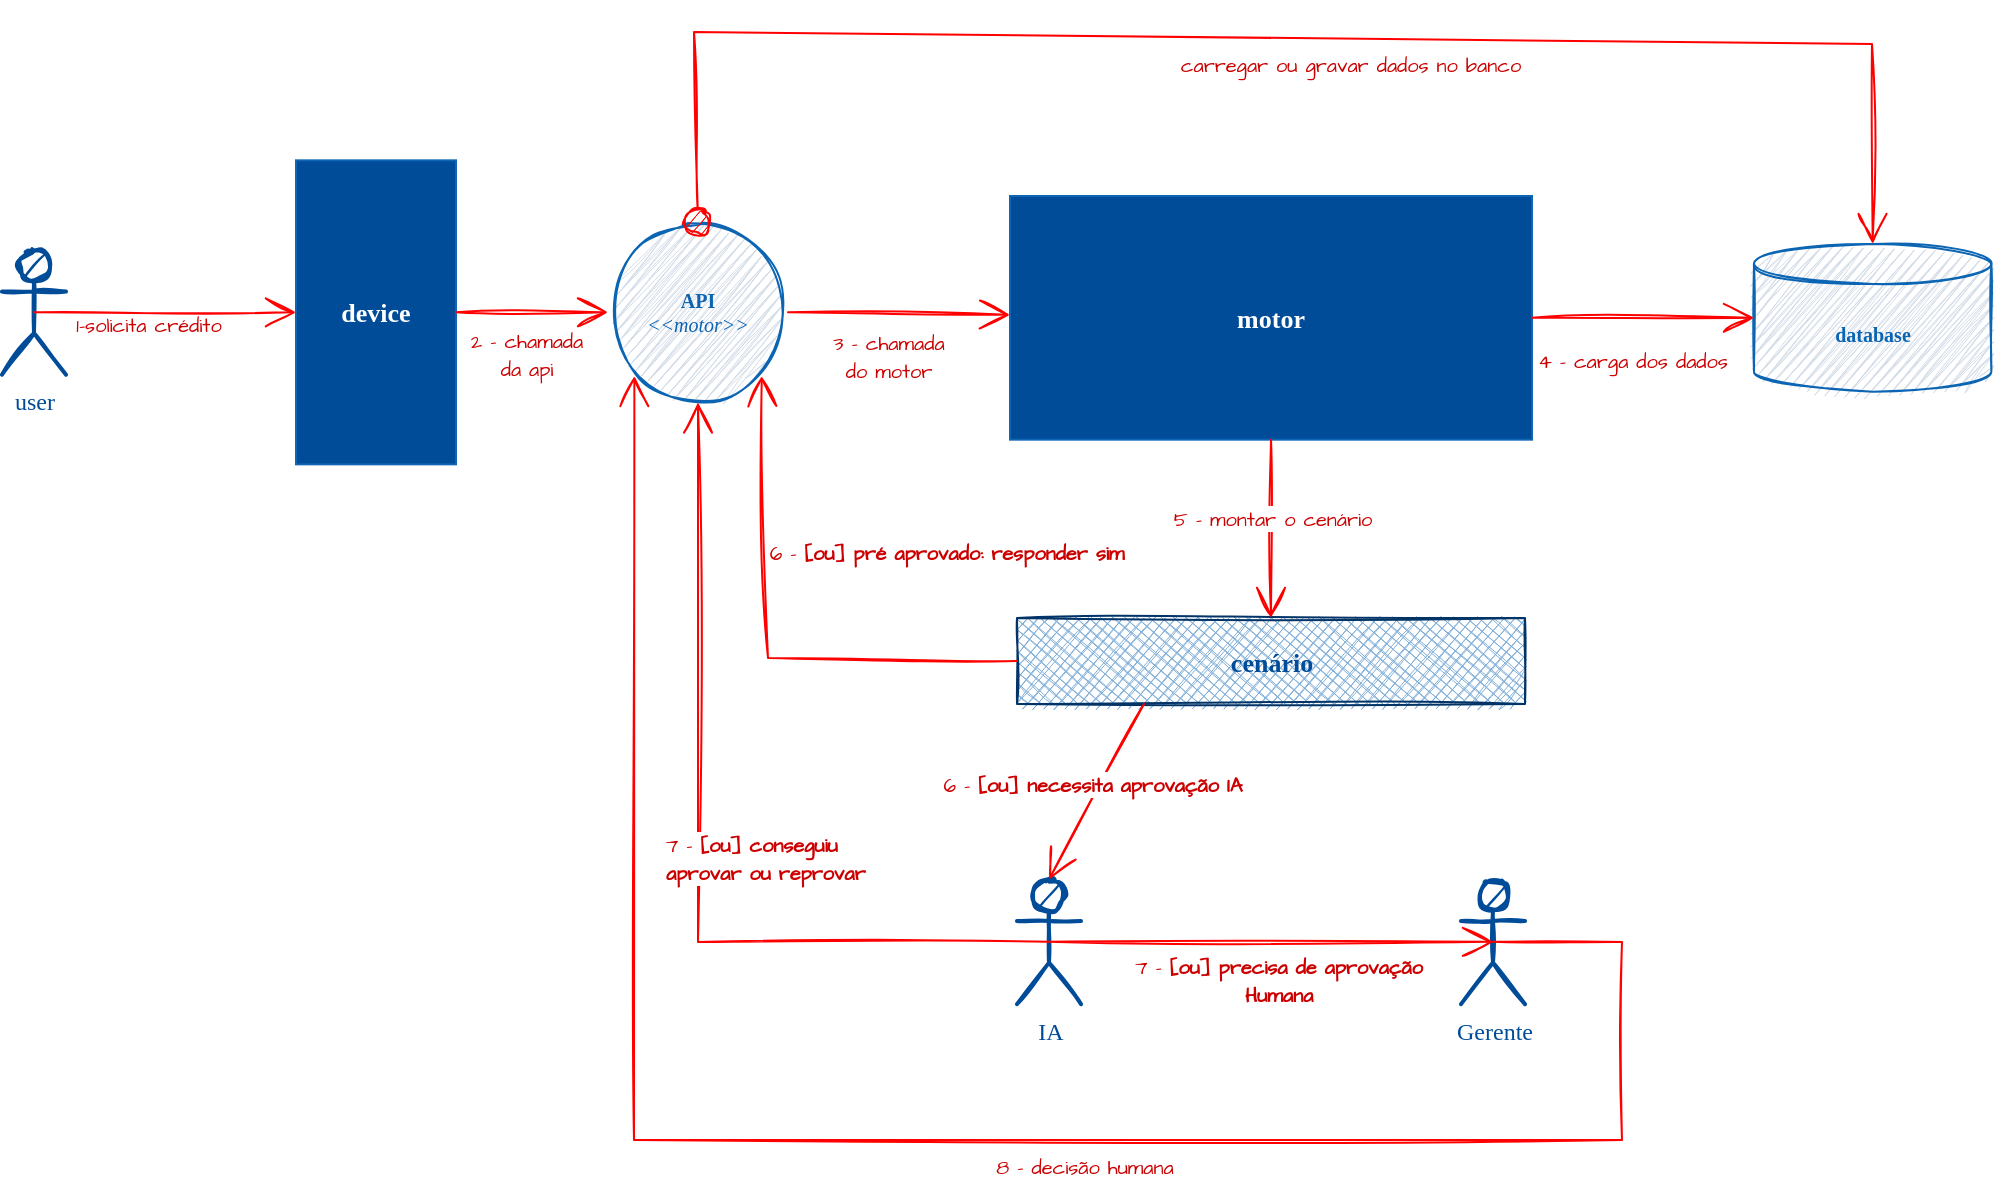<mxfile version="26.1.1" pages="2">
  <diagram name="Negócio" id="ts6gibh3JYy6e3YY7QaK">
    <mxGraphModel dx="1301" dy="606" grid="0" gridSize="10" guides="1" tooltips="1" connect="1" arrows="1" fold="1" page="1" pageScale="1" pageWidth="4681" pageHeight="3300" math="0" shadow="0">
      <root>
        <mxCell id="0" />
        <mxCell id="1" parent="0" />
        <mxCell id="Jtuc3JninZOr9tfP48_Q-1" value="&lt;font color=&quot;#004c99&quot;&gt;user&lt;/font&gt;" style="shape=umlActor;verticalLabelPosition=bottom;verticalAlign=top;html=1;outlineConnect=0;glass=0;labelBackgroundColor=none;fontSize=12;fontColor=#004285;strokeColor=#004C99;strokeWidth=2;fillColor=#004C99;fontFamily=Comic Sans MS;sketch=1;" vertex="1" parent="1">
          <mxGeometry x="442.0" y="198.0" width="32" height="62.34" as="geometry" />
        </mxCell>
        <mxCell id="Jtuc3JninZOr9tfP48_Q-2" value="&lt;div style=&quot;&quot;&gt;&lt;span style=&quot;background-color: transparent; color: light-dark(rgb(255, 255, 255), rgb(18, 18, 18));&quot;&gt;device&lt;/span&gt;&lt;/div&gt;" style="rounded=0;whiteSpace=wrap;html=1;fillColor=#004C99;strokeColor=light-dark(#0d65b3, #ededed);fontFamily=Comic Sans MS;fontColor=#FFFFFF;gradientColor=none;strokeWidth=1;fontStyle=1;fontSize=13;verticalAlign=middle;align=center;glass=0;fillStyle=auto;" vertex="1" parent="1">
          <mxGeometry x="589" y="153.17" width="80" height="152" as="geometry" />
        </mxCell>
        <mxCell id="Jtuc3JninZOr9tfP48_Q-3" value="&lt;span style=&quot;font-size: 10px&quot;&gt;API&lt;br&gt;&lt;i style=&quot;font-weight: normal;&quot;&gt;&amp;lt;&amp;lt;motor&amp;gt;&amp;gt;&lt;/i&gt;&lt;/span&gt;" style="ellipse;whiteSpace=wrap;html=1;fontFamily=Comic Sans MS;fontSize=10;fontColor=#0C65B3;align=center;strokeColor=#0C65B3;fillColor=#D3DCE8;sketch=1;gradientColor=#ffffff;strokeWidth=1;fontStyle=1;rounded=0;fillStyle=zigzag;" vertex="1" parent="1">
          <mxGeometry x="745" y="184.17" width="90" height="90" as="geometry" />
        </mxCell>
        <mxCell id="Jtuc3JninZOr9tfP48_Q-4" value="&lt;div style=&quot;&quot;&gt;&lt;span style=&quot;background-color: transparent; color: light-dark(rgb(255, 255, 255), rgb(18, 18, 18));&quot;&gt;motor&lt;/span&gt;&lt;/div&gt;" style="rounded=0;whiteSpace=wrap;html=1;fillColor=#004C99;strokeColor=light-dark(#0d65b3, #ededed);fontFamily=Comic Sans MS;fontColor=#FFFFFF;gradientColor=none;strokeWidth=1;fontStyle=1;fontSize=13;verticalAlign=middle;align=center;glass=0;fillStyle=auto;" vertex="1" parent="1">
          <mxGeometry x="946" y="171" width="261" height="121.83" as="geometry" />
        </mxCell>
        <mxCell id="Jtuc3JninZOr9tfP48_Q-5" value="&lt;span style=&quot;font-size: 13px;&quot;&gt;cenário&lt;br style=&quot;font-size: 13px;&quot;&gt;&lt;/span&gt;" style="rounded=0;whiteSpace=wrap;html=1;fillColor=#80AFD9;strokeColor=#003366;fontFamily=Comic Sans MS;sketch=1;fontColor=#004C99;gradientColor=#004C99;strokeWidth=1;fontStyle=1;fontSize=13;verticalAlign=middle;align=center;glass=0;fillStyle=cross-hatch;" vertex="1" parent="1">
          <mxGeometry x="949.5" y="382" width="254" height="43" as="geometry" />
        </mxCell>
        <mxCell id="Jtuc3JninZOr9tfP48_Q-6" value="&lt;font color=&quot;#004c99&quot;&gt;IA&lt;/font&gt;" style="shape=umlActor;verticalLabelPosition=bottom;verticalAlign=top;html=1;outlineConnect=0;glass=0;labelBackgroundColor=none;fontSize=12;fontColor=#004285;strokeColor=#004C99;strokeWidth=2;fillColor=#004C99;fontFamily=Comic Sans MS;sketch=1;" vertex="1" parent="1">
          <mxGeometry x="949.5" y="512.75" width="32" height="62.34" as="geometry" />
        </mxCell>
        <mxCell id="Jtuc3JninZOr9tfP48_Q-9" value="&lt;font color=&quot;#004c99&quot;&gt;Gerente&lt;/font&gt;" style="shape=umlActor;verticalLabelPosition=bottom;verticalAlign=top;html=1;outlineConnect=0;glass=0;labelBackgroundColor=none;fontSize=12;fontColor=#004285;strokeColor=#004C99;strokeWidth=2;fillColor=#004C99;fontFamily=Comic Sans MS;sketch=1;" vertex="1" parent="1">
          <mxGeometry x="1171.5" y="512.75" width="32" height="62.34" as="geometry" />
        </mxCell>
        <mxCell id="Jtuc3JninZOr9tfP48_Q-13" value="&lt;span style=&quot;font-size: 10px&quot;&gt;database&lt;br style=&quot;font-size: 10px&quot;&gt;&lt;/span&gt;" style="shape=cylinder3;whiteSpace=wrap;html=1;boundedLbl=1;backgroundOutline=1;size=10;fontFamily=Comic Sans MS;fontSize=10;fontColor=#0C65B3;align=center;strokeColor=#0C65B3;strokeWidth=1;fillColor=#D3DCE8;gradientColor=#ffffff;sketch=1;fontStyle=1;rounded=0;fillStyle=zigzag;" vertex="1" parent="1">
          <mxGeometry x="1318" y="194.99" width="118.68" height="73.84" as="geometry" />
        </mxCell>
        <mxCell id="Jtuc3JninZOr9tfP48_Q-15" value="" style="endArrow=open;html=1;rounded=0;fontFamily=Comic Sans MS;fontSize=12;fontColor=#330066;endFill=0;endSize=13;startSize=13;strokeWidth=1;entryX=0;entryY=0.5;entryDx=0;entryDy=0;strokeColor=#FF0000;exitX=0.5;exitY=0.5;exitDx=0;exitDy=0;sketch=1;exitPerimeter=0;" edge="1" parent="1" source="Jtuc3JninZOr9tfP48_Q-1" target="Jtuc3JninZOr9tfP48_Q-2">
          <mxGeometry width="50" height="50" relative="1" as="geometry">
            <mxPoint x="768.63" y="312" as="sourcePoint" />
            <mxPoint x="486.0" y="440.31" as="targetPoint" />
            <Array as="points" />
          </mxGeometry>
        </mxCell>
        <mxCell id="Jtuc3JninZOr9tfP48_Q-20" value="&lt;font style=&quot;color: rgb(204, 0, 0); font-size: 10px;&quot;&gt;1-solicita crédito&amp;nbsp;&lt;/font&gt;" style="edgeLabel;html=1;align=center;verticalAlign=middle;resizable=0;points=[];sketch=1;hachureGap=4;jiggle=2;curveFitting=1;fontFamily=Architects Daughter;fontSource=https%3A%2F%2Ffonts.googleapis.com%2Fcss%3Ffamily%3DArchitects%2BDaughter;labelBackgroundColor=none;" vertex="1" connectable="0" parent="Jtuc3JninZOr9tfP48_Q-15">
          <mxGeometry x="-0.139" y="1" relative="1" as="geometry">
            <mxPoint x="2" y="7" as="offset" />
          </mxGeometry>
        </mxCell>
        <mxCell id="Jtuc3JninZOr9tfP48_Q-21" value="" style="endArrow=open;html=1;rounded=0;fontFamily=Comic Sans MS;fontSize=12;fontColor=#330066;endFill=0;endSize=13;startSize=13;strokeWidth=1;strokeColor=#FF0000;exitX=1;exitY=0.5;exitDx=0;exitDy=0;sketch=1;" edge="1" parent="1" source="Jtuc3JninZOr9tfP48_Q-2" target="Jtuc3JninZOr9tfP48_Q-3">
          <mxGeometry width="50" height="50" relative="1" as="geometry">
            <mxPoint x="468" y="239" as="sourcePoint" />
            <mxPoint x="599" y="239" as="targetPoint" />
            <Array as="points" />
          </mxGeometry>
        </mxCell>
        <mxCell id="Jtuc3JninZOr9tfP48_Q-22" value="&lt;font style=&quot;color: rgb(204, 0, 0); font-size: 10px;&quot;&gt;2 - chamada&lt;br&gt;da api&lt;/font&gt;" style="edgeLabel;html=1;align=center;verticalAlign=middle;resizable=0;points=[];sketch=1;hachureGap=4;jiggle=2;curveFitting=1;fontFamily=Architects Daughter;fontSource=https%3A%2F%2Ffonts.googleapis.com%2Fcss%3Ffamily%3DArchitects%2BDaughter;labelBackgroundColor=none;spacing=0;" vertex="1" connectable="0" parent="Jtuc3JninZOr9tfP48_Q-21">
          <mxGeometry x="-0.139" y="1" relative="1" as="geometry">
            <mxPoint x="2" y="22" as="offset" />
          </mxGeometry>
        </mxCell>
        <mxCell id="Jtuc3JninZOr9tfP48_Q-23" value="" style="endArrow=open;html=1;rounded=0;fontFamily=Comic Sans MS;fontSize=12;fontColor=#330066;endFill=0;endSize=13;startSize=13;strokeWidth=1;strokeColor=#FF0000;exitX=1;exitY=0.5;exitDx=0;exitDy=0;sketch=1;" edge="1" parent="1" source="Jtuc3JninZOr9tfP48_Q-3" target="Jtuc3JninZOr9tfP48_Q-4">
          <mxGeometry width="50" height="50" relative="1" as="geometry">
            <mxPoint x="679" y="239" as="sourcePoint" />
            <mxPoint x="755" y="240" as="targetPoint" />
            <Array as="points" />
          </mxGeometry>
        </mxCell>
        <mxCell id="Jtuc3JninZOr9tfP48_Q-24" value="&lt;font style=&quot;color: rgb(204, 0, 0); font-size: 10px;&quot;&gt;3 - chamada&lt;br&gt;do motor&lt;/font&gt;" style="edgeLabel;html=1;align=center;verticalAlign=middle;resizable=0;points=[];sketch=1;hachureGap=4;jiggle=2;curveFitting=1;fontFamily=Architects Daughter;fontSource=https%3A%2F%2Ffonts.googleapis.com%2Fcss%3Ffamily%3DArchitects%2BDaughter;labelBackgroundColor=none;spacing=0;" vertex="1" connectable="0" parent="Jtuc3JninZOr9tfP48_Q-23">
          <mxGeometry x="-0.139" y="1" relative="1" as="geometry">
            <mxPoint x="2" y="22" as="offset" />
          </mxGeometry>
        </mxCell>
        <mxCell id="Jtuc3JninZOr9tfP48_Q-25" value="" style="endArrow=open;html=1;rounded=0;fontFamily=Comic Sans MS;fontSize=12;fontColor=#330066;endFill=0;endSize=13;startSize=13;strokeWidth=1;strokeColor=#FF0000;sketch=1;exitX=1;exitY=0.5;exitDx=0;exitDy=0;" edge="1" parent="1" source="Jtuc3JninZOr9tfP48_Q-4" target="Jtuc3JninZOr9tfP48_Q-13">
          <mxGeometry width="50" height="50" relative="1" as="geometry">
            <mxPoint x="1206" y="232" as="sourcePoint" />
            <mxPoint x="956" y="240" as="targetPoint" />
            <Array as="points" />
          </mxGeometry>
        </mxCell>
        <mxCell id="Jtuc3JninZOr9tfP48_Q-26" value="&lt;font style=&quot;color: rgb(204, 0, 0); font-size: 10px;&quot;&gt;4 - carga dos dados&lt;/font&gt;" style="edgeLabel;html=1;align=center;verticalAlign=middle;resizable=0;points=[];sketch=1;hachureGap=4;jiggle=2;curveFitting=1;fontFamily=Architects Daughter;fontSource=https%3A%2F%2Ffonts.googleapis.com%2Fcss%3Ffamily%3DArchitects%2BDaughter;labelBackgroundColor=none;spacing=0;" vertex="1" connectable="0" parent="Jtuc3JninZOr9tfP48_Q-25">
          <mxGeometry x="-0.139" y="1" relative="1" as="geometry">
            <mxPoint x="2" y="22" as="offset" />
          </mxGeometry>
        </mxCell>
        <mxCell id="Jtuc3JninZOr9tfP48_Q-27" value="" style="endArrow=open;html=1;rounded=0;fontFamily=Comic Sans MS;fontSize=12;fontColor=#330066;endFill=0;endSize=13;startSize=13;strokeWidth=1;strokeColor=#FF0000;sketch=1;exitX=0.5;exitY=1;exitDx=0;exitDy=0;entryX=0.5;entryY=0;entryDx=0;entryDy=0;" edge="1" parent="1" source="Jtuc3JninZOr9tfP48_Q-4" target="Jtuc3JninZOr9tfP48_Q-5">
          <mxGeometry width="50" height="50" relative="1" as="geometry">
            <mxPoint x="1217" y="242" as="sourcePoint" />
            <mxPoint x="1328" y="242" as="targetPoint" />
            <Array as="points" />
          </mxGeometry>
        </mxCell>
        <mxCell id="Jtuc3JninZOr9tfP48_Q-28" value="&lt;font style=&quot;color: rgb(204, 0, 0); font-size: 10px;&quot;&gt;5 - montar o cenário&lt;/font&gt;" style="edgeLabel;html=1;align=center;verticalAlign=middle;resizable=0;points=[];sketch=1;hachureGap=4;jiggle=2;curveFitting=1;fontFamily=Architects Daughter;fontSource=https%3A%2F%2Ffonts.googleapis.com%2Fcss%3Ffamily%3DArchitects%2BDaughter;labelBackgroundColor=default;spacing=0;" vertex="1" connectable="0" parent="Jtuc3JninZOr9tfP48_Q-27">
          <mxGeometry x="-0.139" y="1" relative="1" as="geometry">
            <mxPoint x="-1" as="offset" />
          </mxGeometry>
        </mxCell>
        <mxCell id="Jtuc3JninZOr9tfP48_Q-29" value="" style="endArrow=open;html=1;rounded=0;fontFamily=Comic Sans MS;fontSize=12;fontColor=#330066;endFill=0;endSize=13;startSize=13;strokeWidth=1;strokeColor=#FF0000;sketch=1;exitX=0;exitY=0.5;exitDx=0;exitDy=0;entryX=1;entryY=1;entryDx=0;entryDy=0;" edge="1" parent="1" source="Jtuc3JninZOr9tfP48_Q-5" target="Jtuc3JninZOr9tfP48_Q-3">
          <mxGeometry width="50" height="50" relative="1" as="geometry">
            <mxPoint x="848" y="379" as="sourcePoint" />
            <mxPoint x="848" y="468" as="targetPoint" />
            <Array as="points">
              <mxPoint x="825" y="402" />
            </Array>
          </mxGeometry>
        </mxCell>
        <mxCell id="Jtuc3JninZOr9tfP48_Q-30" value="&lt;font style=&quot;color: rgb(204, 0, 0); font-size: 10px;&quot;&gt;6 - &lt;b&gt;[ou] pré aprovado: responder sim&lt;/b&gt;&lt;/font&gt;" style="edgeLabel;html=1;align=center;verticalAlign=middle;resizable=0;points=[];sketch=1;hachureGap=4;jiggle=2;curveFitting=1;fontFamily=Architects Daughter;fontSource=https%3A%2F%2Ffonts.googleapis.com%2Fcss%3Ffamily%3DArchitects%2BDaughter;labelBackgroundColor=default;spacing=0;" vertex="1" connectable="0" parent="Jtuc3JninZOr9tfP48_Q-29">
          <mxGeometry x="-0.139" y="1" relative="1" as="geometry">
            <mxPoint x="79" y="-54" as="offset" />
          </mxGeometry>
        </mxCell>
        <mxCell id="Jtuc3JninZOr9tfP48_Q-31" value="" style="endArrow=open;html=1;rounded=0;fontFamily=Comic Sans MS;fontSize=12;fontColor=#330066;endFill=0;endSize=13;startSize=13;strokeWidth=1;strokeColor=#FF0000;sketch=1;exitX=0.25;exitY=1;exitDx=0;exitDy=0;entryX=0.5;entryY=0;entryDx=0;entryDy=0;entryPerimeter=0;" edge="1" parent="1" source="Jtuc3JninZOr9tfP48_Q-5" target="Jtuc3JninZOr9tfP48_Q-6">
          <mxGeometry width="50" height="50" relative="1" as="geometry">
            <mxPoint x="960" y="413" as="sourcePoint" />
            <mxPoint x="800" y="284" as="targetPoint" />
            <Array as="points" />
          </mxGeometry>
        </mxCell>
        <mxCell id="Jtuc3JninZOr9tfP48_Q-32" value="&lt;font style=&quot;color: rgb(204, 0, 0); font-size: 10px;&quot;&gt;6 - &lt;b&gt;[ou] necessita aprovação IA&lt;/b&gt;&lt;/font&gt;" style="edgeLabel;html=1;align=center;verticalAlign=middle;resizable=0;points=[];sketch=1;hachureGap=4;jiggle=2;curveFitting=1;fontFamily=Architects Daughter;fontSource=https%3A%2F%2Ffonts.googleapis.com%2Fcss%3Ffamily%3DArchitects%2BDaughter;labelBackgroundColor=default;spacing=0;" vertex="1" connectable="0" parent="Jtuc3JninZOr9tfP48_Q-31">
          <mxGeometry x="-0.139" y="1" relative="1" as="geometry">
            <mxPoint x="-7" y="1" as="offset" />
          </mxGeometry>
        </mxCell>
        <mxCell id="Jtuc3JninZOr9tfP48_Q-33" value="" style="endArrow=open;html=1;rounded=0;fontFamily=Comic Sans MS;fontSize=12;fontColor=#330066;endFill=0;endSize=13;startSize=13;strokeWidth=1;strokeColor=#FF0000;sketch=1;exitX=0.5;exitY=0.5;exitDx=0;exitDy=0;exitPerimeter=0;entryX=0.5;entryY=1;entryDx=0;entryDy=0;" edge="1" parent="1" source="Jtuc3JninZOr9tfP48_Q-6" target="Jtuc3JninZOr9tfP48_Q-3">
          <mxGeometry width="50" height="50" relative="1" as="geometry">
            <mxPoint x="1109" y="555" as="sourcePoint" />
            <mxPoint x="818" y="547" as="targetPoint" />
            <Array as="points">
              <mxPoint x="790" y="544" />
            </Array>
          </mxGeometry>
        </mxCell>
        <mxCell id="Jtuc3JninZOr9tfP48_Q-34" value="&lt;font style=&quot;color: rgb(204, 0, 0); font-size: 10px;&quot;&gt;7 - &lt;b&gt;[ou] conseguiu &lt;br&gt;aprovar ou reprovar&lt;/b&gt;&lt;/font&gt;" style="edgeLabel;html=1;align=left;verticalAlign=middle;resizable=0;points=[];sketch=1;hachureGap=4;jiggle=2;curveFitting=1;fontFamily=Architects Daughter;fontSource=https%3A%2F%2Ffonts.googleapis.com%2Fcss%3Ffamily%3DArchitects%2BDaughter;labelBackgroundColor=default;spacing=0;" vertex="1" connectable="0" parent="Jtuc3JninZOr9tfP48_Q-33">
          <mxGeometry x="-0.139" y="1" relative="1" as="geometry">
            <mxPoint x="-15" y="-26" as="offset" />
          </mxGeometry>
        </mxCell>
        <mxCell id="Jtuc3JninZOr9tfP48_Q-35" value="" style="endArrow=open;html=1;rounded=0;fontFamily=Comic Sans MS;fontSize=12;fontColor=#330066;endFill=0;endSize=13;startSize=13;strokeWidth=1;strokeColor=#FF0000;sketch=1;exitX=0.5;exitY=0.5;exitDx=0;exitDy=0;exitPerimeter=0;entryX=0.5;entryY=0.5;entryDx=0;entryDy=0;entryPerimeter=0;" edge="1" parent="1" source="Jtuc3JninZOr9tfP48_Q-6" target="Jtuc3JninZOr9tfP48_Q-9">
          <mxGeometry width="50" height="50" relative="1" as="geometry">
            <mxPoint x="976" y="554" as="sourcePoint" />
            <mxPoint x="800" y="284" as="targetPoint" />
            <Array as="points" />
          </mxGeometry>
        </mxCell>
        <mxCell id="Jtuc3JninZOr9tfP48_Q-36" value="&lt;font style=&quot;color: rgb(204, 0, 0); font-size: 10px;&quot;&gt;7 - &lt;b&gt;[ou] precisa de aprovação&lt;br&gt;Humana&lt;/b&gt;&lt;/font&gt;" style="edgeLabel;html=1;align=center;verticalAlign=middle;resizable=0;points=[];sketch=1;hachureGap=4;jiggle=2;curveFitting=1;fontFamily=Architects Daughter;fontSource=https%3A%2F%2Ffonts.googleapis.com%2Fcss%3Ffamily%3DArchitects%2BDaughter;labelBackgroundColor=default;spacing=0;" vertex="1" connectable="0" parent="Jtuc3JninZOr9tfP48_Q-35">
          <mxGeometry x="-0.139" y="1" relative="1" as="geometry">
            <mxPoint x="19" y="20" as="offset" />
          </mxGeometry>
        </mxCell>
        <mxCell id="Jtuc3JninZOr9tfP48_Q-37" value="" style="endArrow=open;html=1;rounded=0;fontFamily=Comic Sans MS;fontSize=12;fontColor=#330066;endFill=0;endSize=13;startSize=13;strokeWidth=1;strokeColor=#FF0000;sketch=1;exitX=0.5;exitY=0.5;exitDx=0;exitDy=0;exitPerimeter=0;entryX=0;entryY=1;entryDx=0;entryDy=0;" edge="1" parent="1" source="Jtuc3JninZOr9tfP48_Q-9" target="Jtuc3JninZOr9tfP48_Q-3">
          <mxGeometry width="50" height="50" relative="1" as="geometry">
            <mxPoint x="976" y="554" as="sourcePoint" />
            <mxPoint x="800" y="284" as="targetPoint" />
            <Array as="points">
              <mxPoint x="1252" y="544" />
              <mxPoint x="1252" y="643" />
              <mxPoint x="758" y="643" />
            </Array>
          </mxGeometry>
        </mxCell>
        <mxCell id="Jtuc3JninZOr9tfP48_Q-38" value="&lt;font color=&quot;#cc0000&quot;&gt;&lt;span style=&quot;font-size: 10px;&quot;&gt;8 - decisão humana&lt;/span&gt;&lt;/font&gt;" style="edgeLabel;html=1;align=center;verticalAlign=middle;resizable=0;points=[];sketch=1;hachureGap=4;jiggle=2;curveFitting=1;fontFamily=Architects Daughter;fontSource=https%3A%2F%2Ffonts.googleapis.com%2Fcss%3Ffamily%3DArchitects%2BDaughter;labelBackgroundColor=default;spacing=0;" vertex="1" connectable="0" parent="Jtuc3JninZOr9tfP48_Q-37">
          <mxGeometry x="-0.139" y="1" relative="1" as="geometry">
            <mxPoint x="15" y="12" as="offset" />
          </mxGeometry>
        </mxCell>
        <mxCell id="Jtuc3JninZOr9tfP48_Q-39" value="" style="endArrow=open;html=1;rounded=0;fontFamily=Comic Sans MS;fontSize=12;fontColor=#330066;endFill=0;endSize=13;startSize=13;strokeWidth=1;strokeColor=#FF0000;sketch=1;exitX=0.5;exitY=0;exitDx=0;exitDy=0;entryX=0.5;entryY=0;entryDx=0;entryDy=0;entryPerimeter=0;startArrow=oval;startFill=1;" edge="1" parent="1" source="Jtuc3JninZOr9tfP48_Q-3" target="Jtuc3JninZOr9tfP48_Q-13">
          <mxGeometry width="50" height="50" relative="1" as="geometry">
            <mxPoint x="1021" y="254" as="sourcePoint" />
            <mxPoint x="893" y="112" as="targetPoint" />
            <Array as="points">
              <mxPoint x="788" y="89" />
              <mxPoint x="1377" y="95" />
            </Array>
          </mxGeometry>
        </mxCell>
        <mxCell id="Jtuc3JninZOr9tfP48_Q-40" value="&lt;font color=&quot;#cc0000&quot;&gt;&lt;span style=&quot;font-size: 10px;&quot;&gt;carregar ou gravar dados no banco&lt;/span&gt;&lt;/font&gt;" style="edgeLabel;html=1;align=center;verticalAlign=middle;resizable=0;points=[];sketch=1;hachureGap=4;jiggle=2;curveFitting=1;fontFamily=Architects Daughter;fontSource=https%3A%2F%2Ffonts.googleapis.com%2Fcss%3Ffamily%3DArchitects%2BDaughter;labelBackgroundColor=default;spacing=0;" vertex="1" connectable="0" parent="Jtuc3JninZOr9tfP48_Q-39">
          <mxGeometry x="-0.139" y="1" relative="1" as="geometry">
            <mxPoint x="85" y="14" as="offset" />
          </mxGeometry>
        </mxCell>
      </root>
    </mxGraphModel>
  </diagram>
  <diagram id="gzpg7IO2vpJzQ9M2pOj6" name="arquitetura-lógica">
    <mxGraphModel dx="1301" dy="606" grid="0" gridSize="10" guides="1" tooltips="1" connect="1" arrows="1" fold="1" page="1" pageScale="1" pageWidth="4681" pageHeight="3300" math="0" shadow="0">
      <root>
        <mxCell id="0" />
        <mxCell id="1" parent="0" />
        <mxCell id="4nScNZqQflqdQ0Pjzw2d-30" value="&lt;font style=&quot;color: rgb(255, 255, 255); font-size: 34px;&quot;&gt;MOTOR DE REGRA DE APROVAÇÃO DE CRÉDITO&lt;/font&gt;" style="rounded=0;whiteSpace=wrap;html=1;fontFamily=Comic Sans MS;strokeWidth=2;fillStyle=solid;glass=0;fillColor=#003366;strokeColor=#004C99;fontColor=#004C99;verticalAlign=top;align=center;fontSize=10;fontStyle=1;spacingRight=4;sketch=1;curveFitting=1;jiggle=2;spacing=22;" vertex="1" parent="1">
          <mxGeometry x="372" y="126" width="1494" height="1375" as="geometry" />
        </mxCell>
        <mxCell id="xHZLoJLAVS14e9ULf8gA-8" value="&lt;font style=&quot;font-size: 15px&quot;&gt;integração&lt;/font&gt;" style="rounded=0;whiteSpace=wrap;html=1;fontFamily=Comic Sans MS;strokeWidth=2;fillStyle=solid;glass=0;fillColor=#FFFFFF;strokeColor=#CC0000;fontColor=#CC0000;verticalAlign=top;align=right;fontSize=10;fontStyle=1;spacingRight=4;sketch=1;curveFitting=1;jiggle=2;" vertex="1" parent="1">
          <mxGeometry x="614" y="488" width="1219" height="114" as="geometry" />
        </mxCell>
        <mxCell id="xHZLoJLAVS14e9ULf8gA-3" value="&lt;font style=&quot;font-size: 15px&quot;&gt;claud&lt;/font&gt;" style="rounded=0;whiteSpace=wrap;html=1;fontFamily=Comic Sans MS;strokeWidth=2;fillStyle=solid;glass=0;fillColor=#FFFFFF;strokeColor=#004C99;fontColor=#004C99;verticalAlign=top;align=right;fontSize=10;fontStyle=1;spacingRight=4;sketch=1;curveFitting=1;jiggle=2;" vertex="1" parent="1">
          <mxGeometry x="614" y="624" width="1218" height="845" as="geometry" />
        </mxCell>
        <mxCell id="vJflkeIlword77ANx0qj-1" value="&lt;div style=&quot;&quot;&gt;&lt;span style=&quot;background-color: transparent; color: light-dark(rgb(255, 255, 255), rgb(18, 18, 18));&quot;&gt;orquestrador de containeres&lt;/span&gt;&lt;/div&gt;" style="rounded=0;whiteSpace=wrap;html=1;fillColor=#004C99;strokeColor=light-dark(#0d65b3, #ededed);fontFamily=Comic Sans MS;fontColor=#FFFFFF;gradientColor=none;strokeWidth=1;fontStyle=1;fontSize=13;verticalAlign=middle;align=center;glass=0;fillStyle=auto;" vertex="1" parent="1">
          <mxGeometry x="661" y="904" width="135" height="95" as="geometry" />
        </mxCell>
        <mxCell id="vJflkeIlword77ANx0qj-2" value="&lt;span style=&quot;font-size: 15px;&quot;&gt;containeres&lt;/span&gt;" style="rounded=0;whiteSpace=wrap;html=1;sketch=1;fontFamily=Comic Sans MS;strokeWidth=2;fillStyle=solid;glass=1;fillColor=#FFFFFF;strokeColor=#004C99;fontColor=#004C99;verticalAlign=top;align=right;fontSize=10;fontStyle=1;spacingRight=4;dashed=1;" vertex="1" parent="1">
          <mxGeometry x="929" y="671" width="861" height="561" as="geometry" />
        </mxCell>
        <mxCell id="xHZLoJLAVS14e9ULf8gA-1" value="" style="endArrow=open;html=1;rounded=0;fontFamily=Comic Sans MS;fontSize=12;fontColor=#330066;endFill=0;endSize=13;startSize=13;strokeWidth=2;strokeColor=#FF0000;exitX=0;exitY=0.5;exitDx=0;exitDy=0;sketch=1;entryX=1;entryY=0.5;entryDx=0;entryDy=0;" edge="1" parent="1" source="vJflkeIlword77ANx0qj-2" target="vJflkeIlword77ANx0qj-1">
          <mxGeometry width="50" height="50" relative="1" as="geometry">
            <mxPoint x="944" y="685" as="sourcePoint" />
            <mxPoint x="1075" y="685" as="targetPoint" />
            <Array as="points" />
          </mxGeometry>
        </mxCell>
        <mxCell id="xHZLoJLAVS14e9ULf8gA-5" value="&lt;font style=&quot;font-size: 15px&quot;&gt;segurança&lt;/font&gt;" style="rounded=0;whiteSpace=wrap;html=1;fontFamily=Comic Sans MS;strokeWidth=2;fillStyle=solid;glass=0;fillColor=#FFFFFF;strokeColor=#006633;fontColor=#006633;verticalAlign=top;align=right;fontSize=10;fontStyle=1;spacingRight=4;sketch=1;curveFitting=1;jiggle=2;" vertex="1" parent="1">
          <mxGeometry x="614" y="352" width="1219" height="114" as="geometry" />
        </mxCell>
        <mxCell id="xHZLoJLAVS14e9ULf8gA-6" value="&lt;div style=&quot;&quot;&gt;&lt;span style=&quot;background-color: transparent; color: light-dark(rgb(255, 255, 255), rgb(18, 18, 18));&quot;&gt;segurança de borda&lt;/span&gt;&lt;/div&gt;" style="rounded=0;whiteSpace=wrap;html=1;fillColor=#006633;strokeColor=light-dark(#003300,#EDEDED);fontFamily=Comic Sans MS;fontColor=#FFFFFF;gradientColor=none;strokeWidth=1;fontStyle=1;fontSize=13;verticalAlign=middle;align=center;glass=0;fillStyle=auto;" vertex="1" parent="1">
          <mxGeometry x="675.5" y="385" width="744.5" height="60" as="geometry" />
        </mxCell>
        <mxCell id="xHZLoJLAVS14e9ULf8gA-7" value="&lt;div style=&quot;&quot;&gt;&lt;span style=&quot;background-color: transparent; color: light-dark(rgb(255, 255, 255), rgb(18, 18, 18));&quot;&gt;&amp;nbsp; &amp;nbsp;api gateway&lt;/span&gt;&lt;/div&gt;" style="rounded=0;whiteSpace=wrap;html=1;fillColor=#CC0000;strokeColor=light-dark(#660000,#EDEDED);fontFamily=Comic Sans MS;fontColor=#FFFFFF;gradientColor=none;strokeWidth=1;fontStyle=1;fontSize=13;verticalAlign=middle;align=left;glass=0;fillStyle=auto;" vertex="1" parent="1">
          <mxGeometry x="679.5" y="515" width="1106.5" height="60" as="geometry" />
        </mxCell>
        <mxCell id="xHZLoJLAVS14e9ULf8gA-9" value="&lt;font style=&quot;font-size: 15px&quot;&gt;cache&lt;/font&gt;" style="rounded=0;whiteSpace=wrap;html=1;fontFamily=Comic Sans MS;strokeWidth=2;fillStyle=solid;glass=0;fillColor=#FFFFFF;strokeColor=#CC0000;fontColor=#CC0000;verticalAlign=middle;align=center;fontSize=10;fontStyle=0;spacingRight=4;sketch=1;curveFitting=1;jiggle=2;" vertex="1" parent="1">
          <mxGeometry x="1355" y="523" width="100" height="44" as="geometry" />
        </mxCell>
        <mxCell id="xHZLoJLAVS14e9ULf8gA-10" value="&lt;font style=&quot;font-size: 15px&quot;&gt;autenticação&lt;/font&gt;" style="rounded=0;whiteSpace=wrap;html=1;fontFamily=Comic Sans MS;strokeWidth=2;fillStyle=solid;glass=0;fillColor=#FFFFFF;strokeColor=#CC0000;fontColor=#CC0000;verticalAlign=middle;align=center;fontSize=10;fontStyle=0;spacingRight=4;sketch=1;curveFitting=1;jiggle=2;" vertex="1" parent="1">
          <mxGeometry x="1637" y="523" width="100" height="44" as="geometry" />
        </mxCell>
        <mxCell id="xHZLoJLAVS14e9ULf8gA-11" value="&lt;font style=&quot;font-size: 15px&quot;&gt;autorização&lt;/font&gt;" style="rounded=0;whiteSpace=wrap;html=1;fontFamily=Comic Sans MS;strokeWidth=2;fillStyle=solid;glass=0;fillColor=#FFFFFF;strokeColor=#CC0000;fontColor=#CC0000;verticalAlign=middle;align=center;fontSize=10;fontStyle=0;spacingRight=4;sketch=1;curveFitting=1;jiggle=2;" vertex="1" parent="1">
          <mxGeometry x="1497" y="523" width="100" height="44" as="geometry" />
        </mxCell>
        <mxCell id="xHZLoJLAVS14e9ULf8gA-12" value="&lt;div style=&quot;&quot;&gt;&amp;nbsp;idp&lt;/div&gt;" style="rounded=0;whiteSpace=wrap;html=1;fillColor=#006633;strokeColor=light-dark(#003300,#EDEDED);fontFamily=Comic Sans MS;fontColor=#FFFFFF;gradientColor=none;strokeWidth=1;fontStyle=1;fontSize=13;verticalAlign=middle;align=left;glass=0;fillStyle=auto;" vertex="1" parent="1">
          <mxGeometry x="1430.25" y="385" width="357.75" height="60" as="geometry" />
        </mxCell>
        <mxCell id="xHZLoJLAVS14e9ULf8gA-14" value="&lt;font style=&quot;font-size: 15px&quot;&gt;autenticação&lt;/font&gt;" style="rounded=0;whiteSpace=wrap;html=1;fontFamily=Comic Sans MS;strokeWidth=2;fillStyle=solid;glass=0;fillColor=#FFFFFF;strokeColor=#006633;fontColor=#006633;verticalAlign=middle;align=center;fontSize=10;fontStyle=0;spacingRight=4;sketch=1;curveFitting=1;jiggle=2;" vertex="1" parent="1">
          <mxGeometry x="1637" y="393" width="100" height="44" as="geometry" />
        </mxCell>
        <mxCell id="xHZLoJLAVS14e9ULf8gA-15" value="&lt;font style=&quot;font-size: 15px&quot;&gt;autorização&lt;/font&gt;" style="rounded=0;whiteSpace=wrap;html=1;fontFamily=Comic Sans MS;strokeWidth=2;fillStyle=solid;glass=0;fillColor=#FFFFFF;strokeColor=#006633;fontColor=#006633;verticalAlign=middle;align=center;fontSize=10;fontStyle=0;spacingRight=4;sketch=1;curveFitting=1;jiggle=2;" vertex="1" parent="1">
          <mxGeometry x="1497" y="393" width="100" height="44" as="geometry" />
        </mxCell>
        <mxCell id="xHZLoJLAVS14e9ULf8gA-16" value="" style="endArrow=open;html=1;rounded=0;fontFamily=Comic Sans MS;fontSize=12;fontColor=#330066;endFill=0;endSize=13;startSize=13;strokeWidth=2;strokeColor=#FF33FF;exitX=0.5;exitY=0;exitDx=0;exitDy=0;sketch=1;entryX=0.5;entryY=1;entryDx=0;entryDy=0;startArrow=oval;startFill=1;" edge="1" parent="1" source="xHZLoJLAVS14e9ULf8gA-11" target="xHZLoJLAVS14e9ULf8gA-15">
          <mxGeometry width="50" height="50" relative="1" as="geometry">
            <mxPoint x="939" y="1043" as="sourcePoint" />
            <mxPoint x="804" y="1043" as="targetPoint" />
            <Array as="points" />
          </mxGeometry>
        </mxCell>
        <mxCell id="xHZLoJLAVS14e9ULf8gA-17" value="" style="endArrow=open;html=1;rounded=0;fontFamily=Comic Sans MS;fontSize=12;fontColor=#330066;endFill=0;endSize=13;startSize=13;strokeWidth=2;strokeColor=#FF33FF;sketch=1;entryX=0.5;entryY=1;entryDx=0;entryDy=0;startArrow=oval;startFill=1;" edge="1" parent="1" source="xHZLoJLAVS14e9ULf8gA-10" target="xHZLoJLAVS14e9ULf8gA-14">
          <mxGeometry width="50" height="50" relative="1" as="geometry">
            <mxPoint x="1687" y="533" as="sourcePoint" />
            <mxPoint x="1687" y="447" as="targetPoint" />
            <Array as="points" />
          </mxGeometry>
        </mxCell>
        <mxCell id="xHZLoJLAVS14e9ULf8gA-18" value="&lt;font style=&quot;font-size: 15px&quot;&gt;database&lt;/font&gt;" style="rounded=0;whiteSpace=wrap;html=1;fontFamily=Comic Sans MS;strokeWidth=2;fillStyle=solid;glass=0;fillColor=#FFFFFF;strokeColor=#994C00;fontColor=#994C00;verticalAlign=top;align=right;fontSize=10;fontStyle=1;spacingRight=4;sketch=1;curveFitting=1;jiggle=2;" vertex="1" parent="1">
          <mxGeometry x="661" y="1283" width="1129" height="148" as="geometry" />
        </mxCell>
        <mxCell id="xHZLoJLAVS14e9ULf8gA-19" value="&lt;span&gt;database&lt;br&gt;&lt;span style=&quot;font-weight: normal&quot;&gt;&amp;lt;&amp;lt;detail&amp;gt;&amp;gt;&lt;/span&gt;&lt;br&gt;&lt;/span&gt;" style="shape=cylinder3;whiteSpace=wrap;html=1;boundedLbl=1;backgroundOutline=1;size=10;fontFamily=Comic Sans MS;fontSize=13;fontColor=#5C4B09;align=center;strokeColor=#5C4B09;strokeWidth=1;fillColor=#F7EDBD;gradientColor=#ffffff;sketch=1;fontStyle=1;fillStyle=zigzag;" vertex="1" parent="1">
          <mxGeometry x="1163.5" y="1317.5" width="160" height="79" as="geometry" />
        </mxCell>
        <mxCell id="xHZLoJLAVS14e9ULf8gA-22" value="&lt;font style=&quot;font-size: 15px&quot;&gt;externo&lt;/font&gt;" style="rounded=0;whiteSpace=wrap;html=1;fontFamily=Comic Sans MS;strokeWidth=2;fillStyle=solid;glass=0;fillColor=#FFFFFF;strokeColor=#4D4D4D;fontColor=#333333;verticalAlign=top;align=right;fontSize=10;fontStyle=1;spacingRight=4;sketch=1;curveFitting=1;jiggle=2;" vertex="1" parent="1">
          <mxGeometry x="406" y="211" width="193" height="1260" as="geometry" />
        </mxCell>
        <mxCell id="xHZLoJLAVS14e9ULf8gA-23" value="&lt;div style=&quot;&quot;&gt;&lt;span style=&quot;background-color: transparent; color: light-dark(rgb(255, 255, 255), rgb(18, 18, 18));&quot;&gt;ia&lt;/span&gt;&lt;/div&gt;" style="rounded=0;whiteSpace=wrap;html=1;fillColor=#000000;strokeColor=light-dark(#000000,#EDEDED);fontFamily=Comic Sans MS;fontColor=#FFFFFF;gradientColor=none;strokeWidth=1;fontStyle=1;fontSize=13;verticalAlign=middle;align=center;glass=0;fillStyle=auto;" vertex="1" parent="1">
          <mxGeometry x="437" y="955" width="135" height="79" as="geometry" />
        </mxCell>
        <mxCell id="xHZLoJLAVS14e9ULf8gA-24" value="&lt;div style=&quot;&quot;&gt;&lt;span style=&quot;background-color: transparent; color: light-dark(rgb(255, 255, 255), rgb(18, 18, 18));&quot;&gt;bureaus&lt;/span&gt;&lt;/div&gt;" style="rounded=0;whiteSpace=wrap;html=1;fillColor=#000000;strokeColor=light-dark(#000000,#EDEDED);fontFamily=Comic Sans MS;fontColor=#FFFFFF;gradientColor=none;strokeWidth=1;fontStyle=1;fontSize=13;verticalAlign=middle;align=center;glass=0;fillStyle=auto;" vertex="1" parent="1">
          <mxGeometry x="435" y="658" width="135" height="79" as="geometry" />
        </mxCell>
        <mxCell id="xHZLoJLAVS14e9ULf8gA-25" value="&lt;div style=&quot;&quot;&gt;&lt;span style=&quot;background-color: transparent; color: light-dark(rgb(255, 255, 255), rgb(18, 18, 18));&quot;&gt;open banking&lt;/span&gt;&lt;/div&gt;" style="rounded=0;whiteSpace=wrap;html=1;fillColor=#000000;strokeColor=light-dark(#000000,#EDEDED);fontFamily=Comic Sans MS;fontColor=#FFFFFF;gradientColor=none;strokeWidth=1;fontStyle=1;fontSize=13;verticalAlign=middle;align=center;glass=0;fillStyle=auto;" vertex="1" parent="1">
          <mxGeometry x="437" y="757" width="135" height="79" as="geometry" />
        </mxCell>
        <mxCell id="xHZLoJLAVS14e9ULf8gA-26" value="&lt;div style=&quot;&quot;&gt;&lt;span style=&quot;background-color: transparent; color: light-dark(rgb(255, 255, 255), rgb(18, 18, 18));&quot;&gt;...&lt;/span&gt;&lt;/div&gt;" style="rounded=0;whiteSpace=wrap;html=1;fillColor=#000000;strokeColor=light-dark(#000000,#EDEDED);fontFamily=Comic Sans MS;fontColor=#FFFFFF;gradientColor=none;strokeWidth=1;fontStyle=1;fontSize=13;verticalAlign=middle;align=center;glass=0;fillStyle=auto;" vertex="1" parent="1">
          <mxGeometry x="437" y="856" width="135" height="79" as="geometry" />
        </mxCell>
        <mxCell id="xHZLoJLAVS14e9ULf8gA-27" value="&lt;div style=&quot;&quot;&gt;&lt;span style=&quot;background-color: transparent; color: light-dark(rgb(255, 255, 255), rgb(18, 18, 18));&quot;&gt;apm&lt;/span&gt;&lt;/div&gt;" style="rounded=0;whiteSpace=wrap;html=1;fillColor=#004C99;strokeColor=light-dark(#0d65b3, #ededed);fontFamily=Comic Sans MS;fontColor=#FFFFFF;gradientColor=none;strokeWidth=1;fontStyle=1;fontSize=13;verticalAlign=middle;align=center;glass=0;fillStyle=auto;" vertex="1" parent="1">
          <mxGeometry x="661" y="1021" width="135" height="95" as="geometry" />
        </mxCell>
        <mxCell id="xHZLoJLAVS14e9ULf8gA-28" value="&lt;div style=&quot;&quot;&gt;&lt;span style=&quot;background-color: transparent; color: light-dark(rgb(255, 255, 255), rgb(18, 18, 18));&quot;&gt;logs&lt;/span&gt;&lt;/div&gt;" style="rounded=0;whiteSpace=wrap;html=1;fillColor=#004C99;strokeColor=light-dark(#0d65b3, #ededed);fontFamily=Comic Sans MS;fontColor=#FFFFFF;gradientColor=none;strokeWidth=1;fontStyle=1;fontSize=13;verticalAlign=middle;align=center;glass=0;fillStyle=auto;" vertex="1" parent="1">
          <mxGeometry x="661" y="1137" width="135" height="95" as="geometry" />
        </mxCell>
        <mxCell id="xHZLoJLAVS14e9ULf8gA-29" value="&lt;span&gt;API&lt;/span&gt;" style="ellipse;whiteSpace=wrap;html=1;fontFamily=Comic Sans MS;fontSize=13;fontColor=#0C65B3;align=center;strokeColor=#0C65B3;fillColor=#D3DCE8;sketch=1;gradientColor=#ffffff;strokeWidth=1;fontStyle=1;rounded=0;fillStyle=zigzag;" vertex="1" parent="1">
          <mxGeometry x="1598" y="906" width="150" height="117" as="geometry" />
        </mxCell>
        <mxCell id="xHZLoJLAVS14e9ULf8gA-31" value="&lt;font style=&quot;font-size: 15px&quot;&gt;front-end&lt;/font&gt;" style="rounded=0;whiteSpace=wrap;html=1;fontFamily=Comic Sans MS;strokeWidth=2;fillStyle=solid;glass=0;fillColor=#FFFFFF;strokeColor=#4C0099;fontColor=#4C0099;verticalAlign=top;align=right;fontSize=10;fontStyle=1;spacingRight=4;sketch=1;curveFitting=1;jiggle=2;" vertex="1" parent="1">
          <mxGeometry x="613" y="213.17" width="1219" height="114" as="geometry" />
        </mxCell>
        <mxCell id="xHZLoJLAVS14e9ULf8gA-32" value="&lt;div style=&quot;&quot;&gt;&lt;span style=&quot;background-color: transparent; color: light-dark(rgb(255, 255, 255), rgb(18, 18, 18));&quot;&gt;app&lt;/span&gt;&lt;/div&gt;" style="rounded=0;whiteSpace=wrap;html=1;fillColor=#4C0099;strokeColor=light-dark(#190033,#EDEDED);fontFamily=Comic Sans MS;fontColor=#FFFFFF;gradientColor=none;strokeWidth=1;fontStyle=1;fontSize=13;verticalAlign=middle;align=center;glass=0;fillStyle=auto;" vertex="1" parent="1">
          <mxGeometry x="1240" y="240.17" width="375" height="60" as="geometry" />
        </mxCell>
        <mxCell id="4nScNZqQflqdQ0Pjzw2d-1" value="&lt;font&gt;user&lt;/font&gt;" style="shape=umlActor;verticalLabelPosition=bottom;verticalAlign=top;html=1;outlineConnect=0;glass=0;labelBackgroundColor=none;fontSize=12;fontColor=#4C0099;strokeColor=#004C99;strokeWidth=2;fillColor=#4C0099;fontFamily=Comic Sans MS;sketch=1;" vertex="1" parent="1">
          <mxGeometry x="1134" y="237.83" width="32" height="62.34" as="geometry" />
        </mxCell>
        <mxCell id="xHZLoJLAVS14e9ULf8gA-30" value="" style="endArrow=open;html=1;rounded=0;fontFamily=Comic Sans MS;fontSize=12;fontColor=#330066;endFill=0;endSize=13;startSize=13;strokeWidth=2;strokeColor=#FF0000;exitX=0.5;exitY=0.5;exitDx=0;exitDy=0;sketch=1;entryX=0.5;entryY=0;entryDx=0;entryDy=0;exitPerimeter=0;" edge="1" parent="1" source="4nScNZqQflqdQ0Pjzw2d-1" target="xHZLoJLAVS14e9ULf8gA-29">
          <mxGeometry width="50" height="50" relative="1" as="geometry">
            <mxPoint x="939" y="1043" as="sourcePoint" />
            <mxPoint x="806" y="1012" as="targetPoint" />
            <Array as="points">
              <mxPoint x="1317" y="269" />
            </Array>
          </mxGeometry>
        </mxCell>
        <mxCell id="4nScNZqQflqdQ0Pjzw2d-3" value="&lt;span style=&quot;font-size: 13px;&quot;&gt;motor&lt;br style=&quot;font-size: 13px;&quot;&gt;&lt;/span&gt;" style="rounded=0;whiteSpace=wrap;html=1;fillColor=#80AFD9;strokeColor=#003366;fontFamily=Comic Sans MS;sketch=1;fontColor=#003366;gradientColor=#004C99;strokeWidth=1;fontStyle=1;fontSize=13;verticalAlign=top;align=right;glass=0;fillStyle=cross-hatch;" vertex="1" parent="1">
          <mxGeometry x="981" y="751" width="526" height="427" as="geometry" />
        </mxCell>
        <mxCell id="4nScNZqQflqdQ0Pjzw2d-4" value="&lt;div style=&quot;&quot;&gt;&lt;span style=&quot;background-color: transparent; color: light-dark(rgb(255, 255, 255), rgb(18, 18, 18));&quot;&gt;motor&lt;/span&gt;&lt;/div&gt;" style="rounded=0;whiteSpace=wrap;html=1;fillColor=#004C99;strokeColor=light-dark(#0d65b3, #ededed);fontFamily=Comic Sans MS;fontColor=#FFFFFF;gradientColor=none;strokeWidth=1;fontStyle=1;fontSize=13;verticalAlign=middle;align=center;glass=0;fillStyle=auto;" vertex="1" parent="1">
          <mxGeometry x="1108" y="788" width="271" height="34" as="geometry" />
        </mxCell>
        <mxCell id="4nScNZqQflqdQ0Pjzw2d-22" value="&lt;div style=&quot;&quot;&gt;adapter&lt;/div&gt;" style="rounded=0;whiteSpace=wrap;html=1;fillColor=#004C99;strokeColor=light-dark(#0d65b3, #ededed);fontFamily=Comic Sans MS;fontColor=#FFFFFF;gradientColor=none;strokeWidth=1;fontStyle=1;fontSize=13;verticalAlign=middle;align=center;glass=0;fillStyle=auto;rotation=-90;" vertex="1" parent="1">
          <mxGeometry x="848.75" y="948.75" width="361" height="34" as="geometry" />
        </mxCell>
        <mxCell id="4nScNZqQflqdQ0Pjzw2d-23" value="" style="endArrow=open;html=1;rounded=0;fontFamily=Comic Sans MS;fontSize=12;fontColor=#330066;endFill=0;endSize=13;startSize=13;strokeWidth=2;strokeColor=#FF0000;exitX=0;exitY=0.5;exitDx=0;exitDy=0;sketch=1;entryX=0.75;entryY=1;entryDx=0;entryDy=0;" edge="1" parent="1" source="4nScNZqQflqdQ0Pjzw2d-4" target="4nScNZqQflqdQ0Pjzw2d-22">
          <mxGeometry width="50" height="50" relative="1" as="geometry">
            <mxPoint x="1389" y="914" as="sourcePoint" />
            <mxPoint x="1451" y="988" as="targetPoint" />
            <Array as="points">
              <mxPoint x="1072" y="805" />
              <mxPoint x="1072" y="876" />
            </Array>
          </mxGeometry>
        </mxCell>
        <mxCell id="4nScNZqQflqdQ0Pjzw2d-28" value="" style="endArrow=open;html=1;rounded=0;fontFamily=Comic Sans MS;fontSize=12;fontColor=#330066;endFill=0;endSize=13;startSize=13;strokeWidth=2;strokeColor=#FF33FF;exitX=0.5;exitY=0;exitDx=0;exitDy=0;sketch=1;entryX=1;entryY=0.25;entryDx=0;entryDy=0;" edge="1" parent="1">
          <mxGeometry width="50" height="50" relative="1" as="geometry">
            <mxPoint x="1012.25" y="965.75" as="sourcePoint" />
            <mxPoint x="599.0" y="526.0" as="targetPoint" />
            <Array as="points">
              <mxPoint x="950" y="968" />
              <mxPoint x="950" y="726" />
              <mxPoint x="659" y="728" />
              <mxPoint x="659" y="526" />
            </Array>
          </mxGeometry>
        </mxCell>
        <mxCell id="4nScNZqQflqdQ0Pjzw2d-11" value="core" style="rounded=0;whiteSpace=wrap;html=1;sketch=1;fontFamily=Comic Sans MS;strokeWidth=2;fillStyle=solid;glass=1;fillColor=#FFFFFF;strokeColor=#004C99;fontColor=#004C99;verticalAlign=top;align=right;fontSize=13;fontStyle=1;spacingRight=4;dashed=1;" vertex="1" parent="1">
          <mxGeometry x="1109" y="878" width="270" height="267" as="geometry" />
        </mxCell>
        <mxCell id="4nScNZqQflqdQ0Pjzw2d-29" value="" style="endArrow=open;html=1;rounded=0;fontFamily=Comic Sans MS;fontSize=12;fontColor=#330066;endFill=0;endSize=13;startSize=13;strokeWidth=2;strokeColor=#FF0000;exitX=0;exitY=0.5;exitDx=0;exitDy=0;sketch=1;entryX=1;entryY=0.5;entryDx=0;entryDy=0;" edge="1" parent="1" source="xHZLoJLAVS14e9ULf8gA-29" target="4nScNZqQflqdQ0Pjzw2d-3">
          <mxGeometry width="50" height="50" relative="1" as="geometry">
            <mxPoint x="1254" y="855" as="sourcePoint" />
            <mxPoint x="1254" y="897" as="targetPoint" />
            <Array as="points" />
          </mxGeometry>
        </mxCell>
        <mxCell id="4nScNZqQflqdQ0Pjzw2d-5" value="&lt;div style=&quot;&quot;&gt;&lt;span style=&quot;background-color: transparent; color: light-dark(rgb(255, 255, 255), rgb(18, 18, 18));&quot;&gt;mandatórias (specification)&lt;/span&gt;&lt;/div&gt;" style="rounded=0;whiteSpace=wrap;html=1;fillColor=#004C99;strokeColor=light-dark(#0d65b3, #ededed);fontFamily=Comic Sans MS;fontColor=#FFFFFF;gradientColor=none;strokeWidth=1;fontStyle=1;fontSize=13;verticalAlign=middle;align=center;glass=0;fillStyle=auto;" vertex="1" parent="1">
          <mxGeometry x="1164" y="968" width="202" height="34" as="geometry" />
        </mxCell>
        <mxCell id="4nScNZqQflqdQ0Pjzw2d-6" value="&lt;div style=&quot;&quot;&gt;&lt;span style=&quot;background-color: transparent; color: light-dark(rgb(255, 255, 255), rgb(18, 18, 18));&quot;&gt;dinâmicas (strategy)&lt;/span&gt;&lt;/div&gt;" style="rounded=0;whiteSpace=wrap;html=1;fillColor=#004C99;strokeColor=light-dark(#0d65b3, #ededed);fontFamily=Comic Sans MS;fontColor=#FFFFFF;gradientColor=none;strokeWidth=1;fontStyle=1;fontSize=13;verticalAlign=middle;align=center;glass=0;fillStyle=auto;" vertex="1" parent="1">
          <mxGeometry x="1164" y="1015" width="202" height="34" as="geometry" />
        </mxCell>
        <mxCell id="4nScNZqQflqdQ0Pjzw2d-7" value="&lt;div style=&quot;&quot;&gt;&lt;span style=&quot;background-color: transparent; color: light-dark(rgb(255, 255, 255), rgb(18, 18, 18));&quot;&gt;requisição para ia&lt;/span&gt;&lt;/div&gt;" style="rounded=0;whiteSpace=wrap;html=1;fillColor=#004C99;strokeColor=light-dark(#0d65b3, #ededed);fontFamily=Comic Sans MS;fontColor=#FFFFFF;gradientColor=none;strokeWidth=1;fontStyle=1;fontSize=13;verticalAlign=middle;align=center;glass=0;fillStyle=auto;" vertex="1" parent="1">
          <mxGeometry x="1164" y="1062" width="202" height="34" as="geometry" />
        </mxCell>
        <mxCell id="4nScNZqQflqdQ0Pjzw2d-8" value="&lt;div style=&quot;&quot;&gt;&lt;span style=&quot;background-color: transparent; color: light-dark(rgb(255, 255, 255), rgb(18, 18, 18));&quot;&gt;chain of responsibility&lt;/span&gt;&lt;/div&gt;" style="rounded=0;whiteSpace=wrap;html=1;fillColor=#004C99;strokeColor=light-dark(#0d65b3, #ededed);fontFamily=Comic Sans MS;fontColor=#FFFFFF;gradientColor=none;strokeWidth=1;fontStyle=1;fontSize=13;verticalAlign=middle;align=center;glass=0;fillStyle=auto;rotation=-90;" vertex="1" parent="1">
          <mxGeometry x="1052.5" y="1033.5" width="165" height="34" as="geometry" />
        </mxCell>
        <mxCell id="4nScNZqQflqdQ0Pjzw2d-12" value="&lt;div style=&quot;&quot;&gt;&lt;span style=&quot;background-color: transparent; color: light-dark(rgb(255, 255, 255), rgb(18, 18, 18));&quot;&gt;cenário&lt;/span&gt;&lt;/div&gt;" style="rounded=0;whiteSpace=wrap;html=1;fillColor=#004C99;strokeColor=light-dark(#0d65b3, #ededed);fontFamily=Comic Sans MS;fontColor=#FFFFFF;gradientColor=none;strokeWidth=1;fontStyle=1;fontSize=13;verticalAlign=middle;align=center;glass=0;fillStyle=auto;rotation=-90;" vertex="1" parent="1">
          <mxGeometry x="1279.62" y="950.62" width="357.25" height="34" as="geometry" />
        </mxCell>
        <mxCell id="4nScNZqQflqdQ0Pjzw2d-21" value="" style="endArrow=open;html=1;rounded=0;fontFamily=Comic Sans MS;fontSize=12;fontColor=#330066;endFill=0;endSize=13;startSize=13;strokeWidth=2;strokeColor=#FF0000;exitX=0.5;exitY=1;exitDx=0;exitDy=0;sketch=1;entryX=0.5;entryY=1;entryDx=0;entryDy=0;" edge="1" parent="1" source="4nScNZqQflqdQ0Pjzw2d-7" target="xHZLoJLAVS14e9ULf8gA-23">
          <mxGeometry width="50" height="50" relative="1" as="geometry">
            <mxPoint x="939" y="1042" as="sourcePoint" />
            <mxPoint x="806" y="1012" as="targetPoint" />
            <Array as="points">
              <mxPoint x="1265" y="1260" />
              <mxPoint x="505" y="1260" />
            </Array>
          </mxGeometry>
        </mxCell>
        <mxCell id="4nScNZqQflqdQ0Pjzw2d-31" value="" style="endArrow=open;html=1;rounded=0;fontFamily=Comic Sans MS;fontSize=12;fontColor=#330066;endFill=0;endSize=13;startSize=13;strokeWidth=2;strokeColor=#FF0000;exitX=0.75;exitY=1;exitDx=0;exitDy=0;sketch=1;entryX=1;entryY=0.5;entryDx=0;entryDy=0;entryPerimeter=0;" edge="1" parent="1" source="4nScNZqQflqdQ0Pjzw2d-3" target="xHZLoJLAVS14e9ULf8gA-19">
          <mxGeometry width="50" height="50" relative="1" as="geometry">
            <mxPoint x="1608" y="975" as="sourcePoint" />
            <mxPoint x="1517" y="975" as="targetPoint" />
            <Array as="points">
              <mxPoint x="1376" y="1355" />
            </Array>
          </mxGeometry>
        </mxCell>
        <mxCell id="ag0nuQLKoIllC5x4YC4w-1" value="" style="endArrow=open;html=1;rounded=0;fontFamily=Comic Sans MS;fontSize=12;fontColor=#330066;endFill=0;endSize=13;startSize=13;strokeWidth=2;strokeColor=#FF0000;exitX=0.25;exitY=0;exitDx=0;exitDy=0;sketch=1;entryX=1;entryY=0.5;entryDx=0;entryDy=0;" edge="1" parent="1" source="4nScNZqQflqdQ0Pjzw2d-22" target="xHZLoJLAVS14e9ULf8gA-28">
          <mxGeometry width="50" height="50" relative="1" as="geometry">
            <mxPoint x="1608" y="975" as="sourcePoint" />
            <mxPoint x="1517" y="975" as="targetPoint" />
            <Array as="points">
              <mxPoint x="867" y="1056" />
              <mxPoint x="867" y="1185" />
            </Array>
          </mxGeometry>
        </mxCell>
        <mxCell id="YAmnj4iwzGmGXohCB2P9-1" value="" style="endArrow=open;html=1;rounded=0;fontFamily=Comic Sans MS;fontSize=12;fontColor=#330066;endFill=0;endSize=13;startSize=13;strokeWidth=2;strokeColor=#FF0000;exitX=0;exitY=0.5;exitDx=0;exitDy=0;sketch=1;entryX=0.5;entryY=1;entryDx=0;entryDy=0;" edge="1" parent="1" source="4nScNZqQflqdQ0Pjzw2d-14" target="4nScNZqQflqdQ0Pjzw2d-22">
          <mxGeometry width="50" height="50" relative="1" as="geometry">
            <mxPoint x="1118" y="818" as="sourcePoint" />
            <mxPoint x="1056" y="886" as="targetPoint" />
            <Array as="points">
              <mxPoint x="1083" y="938" />
              <mxPoint x="1083" y="966" />
            </Array>
          </mxGeometry>
        </mxCell>
        <mxCell id="4nScNZqQflqdQ0Pjzw2d-14" value="&lt;div style=&quot;&quot;&gt;&lt;span style=&quot;background-color: transparent; color: light-dark(rgb(255, 255, 255), rgb(18, 18, 18));&quot;&gt;gerenciar cenário&lt;/span&gt;&lt;/div&gt;" style="rounded=0;whiteSpace=wrap;html=1;fillColor=#004C99;strokeColor=light-dark(#0d65b3, #ededed);fontFamily=Comic Sans MS;fontColor=#FFFFFF;gradientColor=none;strokeWidth=1;fontStyle=1;fontSize=13;verticalAlign=middle;align=center;glass=0;fillStyle=auto;" vertex="1" parent="1">
          <mxGeometry x="1118" y="921" width="247" height="34" as="geometry" />
        </mxCell>
        <mxCell id="4nScNZqQflqdQ0Pjzw2d-20" value="" style="endArrow=open;html=1;rounded=0;fontFamily=Comic Sans MS;fontSize=12;fontColor=#330066;endFill=0;endSize=13;startSize=13;strokeWidth=2;strokeColor=#FF0000;exitX=1;exitY=0.5;exitDx=0;exitDy=0;sketch=1;entryX=0.5;entryY=0;entryDx=0;entryDy=0;" edge="1" parent="1" source="4nScNZqQflqdQ0Pjzw2d-14" target="4nScNZqQflqdQ0Pjzw2d-12">
          <mxGeometry width="50" height="50" relative="1" as="geometry">
            <mxPoint x="1174" y="855" as="sourcePoint" />
            <mxPoint x="1174" y="897" as="targetPoint" />
            <Array as="points">
              <mxPoint x="1408" y="938" />
              <mxPoint x="1408" y="972" />
            </Array>
          </mxGeometry>
        </mxCell>
        <mxCell id="4nScNZqQflqdQ0Pjzw2d-17" value="" style="endArrow=open;html=1;rounded=0;fontFamily=Comic Sans MS;fontSize=12;fontColor=#330066;endFill=0;endSize=13;startSize=13;strokeWidth=2;strokeColor=#FF0000;exitX=0.5;exitY=1;exitDx=0;exitDy=0;sketch=1;entryX=0.5;entryY=0;entryDx=0;entryDy=0;" edge="1" parent="1" source="4nScNZqQflqdQ0Pjzw2d-4" target="4nScNZqQflqdQ0Pjzw2d-11">
          <mxGeometry width="50" height="50" relative="1" as="geometry">
            <mxPoint x="952" y="903" as="sourcePoint" />
            <mxPoint x="819" y="872" as="targetPoint" />
            <Array as="points">
              <mxPoint x="1244" y="856" />
            </Array>
          </mxGeometry>
        </mxCell>
      </root>
    </mxGraphModel>
  </diagram>
</mxfile>
